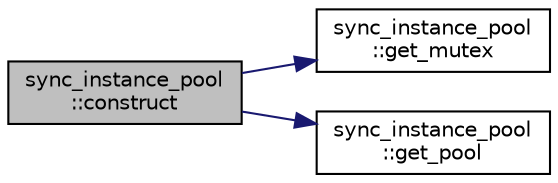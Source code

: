 digraph "sync_instance_pool::construct"
{
 // LATEX_PDF_SIZE
  edge [fontname="Helvetica",fontsize="10",labelfontname="Helvetica",labelfontsize="10"];
  node [fontname="Helvetica",fontsize="10",shape=record];
  rankdir="LR";
  Node6 [label="sync_instance_pool\l::construct",height=0.2,width=0.4,color="black", fillcolor="grey75", style="filled", fontcolor="black",tooltip=" "];
  Node6 -> Node7 [color="midnightblue",fontsize="10",style="solid",fontname="Helvetica"];
  Node7 [label="sync_instance_pool\l::get_mutex",height=0.2,width=0.4,color="black", fillcolor="white", style="filled",URL="$classsync__instance__pool.html#a8c64ba0d8038c8b203162f2e2ccef1e5",tooltip=" "];
  Node6 -> Node8 [color="midnightblue",fontsize="10",style="solid",fontname="Helvetica"];
  Node8 [label="sync_instance_pool\l::get_pool",height=0.2,width=0.4,color="black", fillcolor="white", style="filled",URL="$classsync__instance__pool.html#adbcd3bf37679e2fdd67fd1b84d4fc485",tooltip=" "];
}
